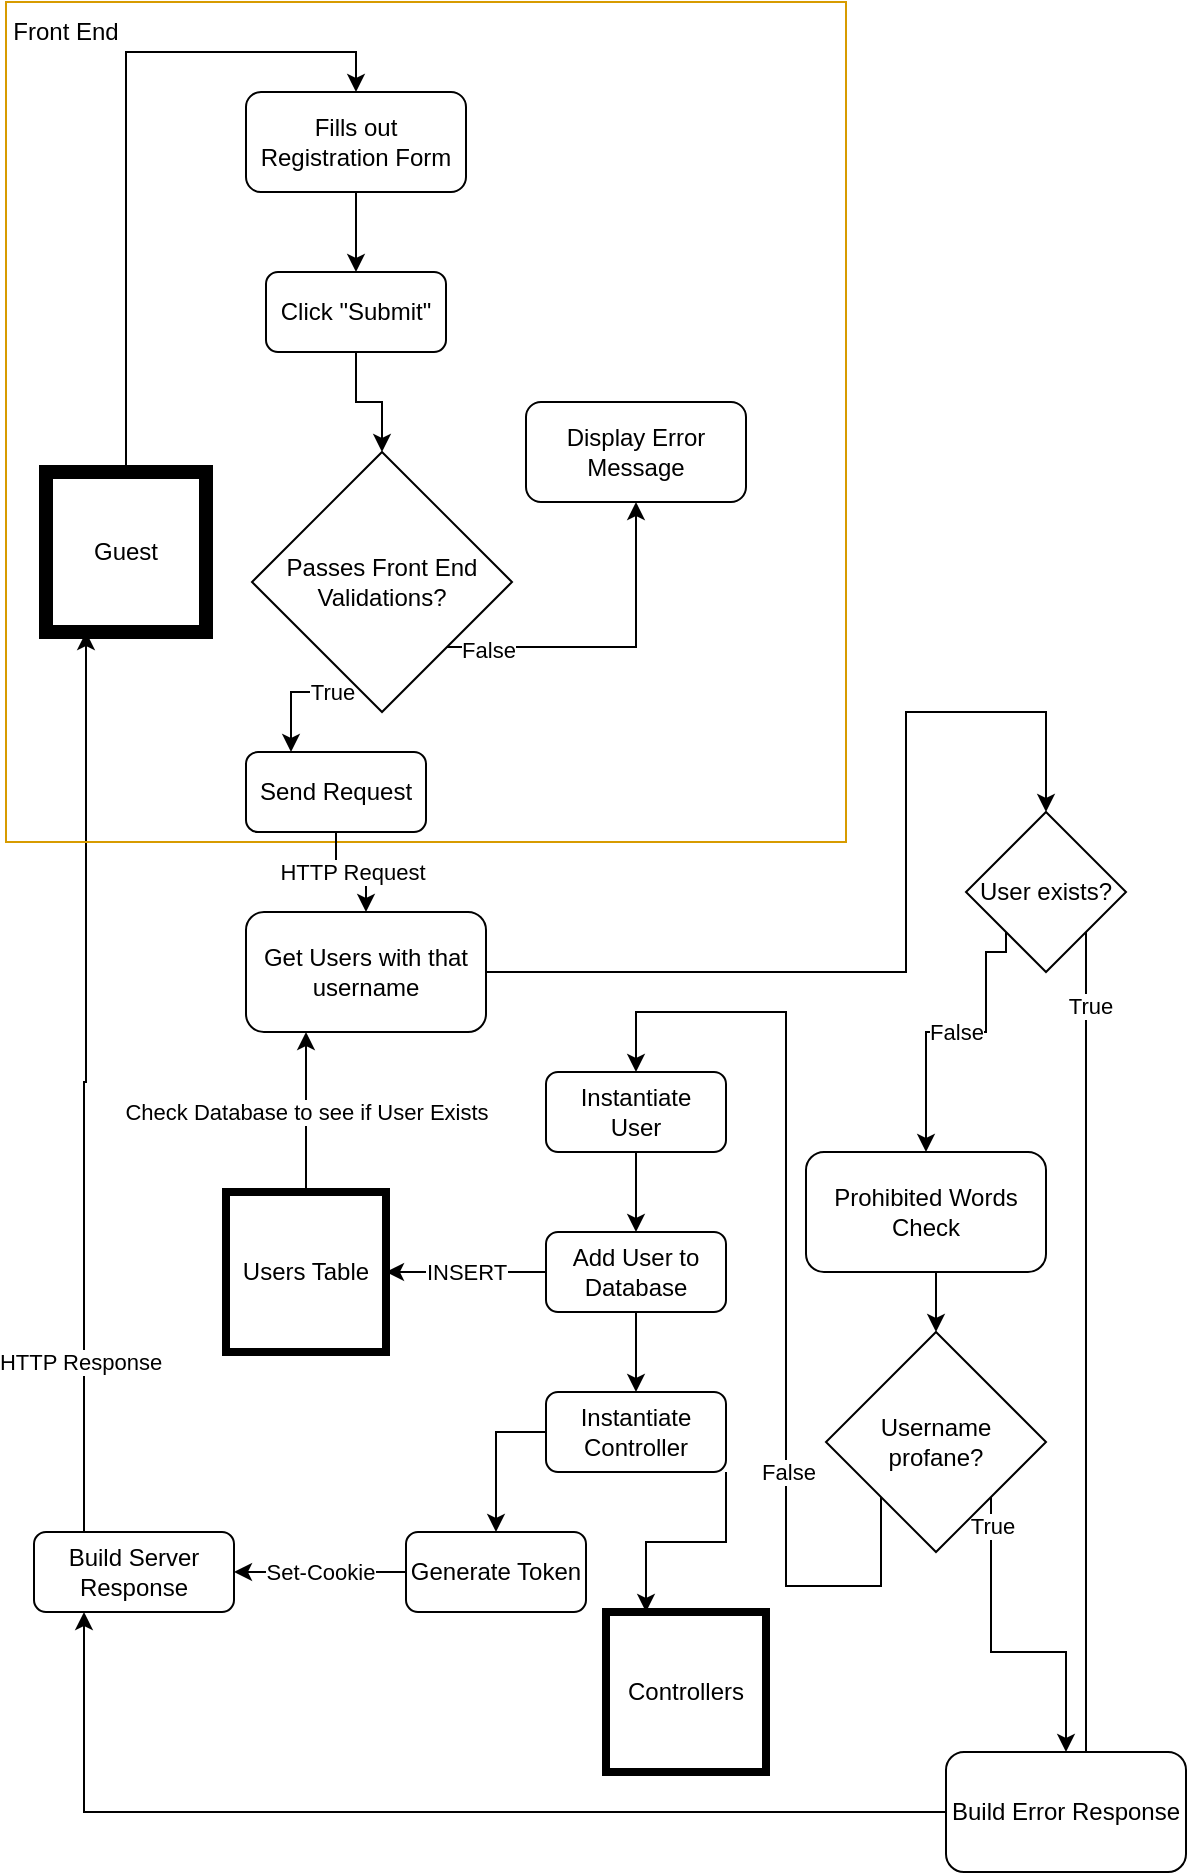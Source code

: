 <mxfile version="20.5.3" type="device"><diagram id="WSK1lL6db4Cjhfm8yJoq" name="Page-1"><mxGraphModel dx="1612" dy="1268" grid="1" gridSize="10" guides="1" tooltips="1" connect="1" arrows="1" fold="1" page="1" pageScale="1" pageWidth="850" pageHeight="1100" math="0" shadow="0"><root><mxCell id="0"/><mxCell id="1" parent="0"/><mxCell id="9bb377eLOelTvAH3Caca-6" style="edgeStyle=orthogonalEdgeStyle;rounded=0;orthogonalLoop=1;jettySize=auto;html=1;exitX=0.5;exitY=0;exitDx=0;exitDy=0;entryX=0.5;entryY=0;entryDx=0;entryDy=0;" parent="1" source="9bb377eLOelTvAH3Caca-1" target="9bb377eLOelTvAH3Caca-3" edge="1"><mxGeometry relative="1" as="geometry"/></mxCell><mxCell id="9bb377eLOelTvAH3Caca-1" value="Guest" style="whiteSpace=wrap;html=1;aspect=fixed;strokeWidth=7;" parent="1" vertex="1"><mxGeometry x="30" y="260" width="80" height="80" as="geometry"/></mxCell><mxCell id="7F0IwKNGwDFXqgNuY6ms-13" style="edgeStyle=orthogonalEdgeStyle;rounded=0;orthogonalLoop=1;jettySize=auto;html=1;exitX=0.5;exitY=1;exitDx=0;exitDy=0;" edge="1" parent="1" source="9bb377eLOelTvAH3Caca-3" target="9bb377eLOelTvAH3Caca-5"><mxGeometry relative="1" as="geometry"/></mxCell><mxCell id="9bb377eLOelTvAH3Caca-3" value="Fills out Registration Form" style="rounded=1;whiteSpace=wrap;html=1;strokeWidth=1;" parent="1" vertex="1"><mxGeometry x="130" y="70" width="110" height="50" as="geometry"/></mxCell><mxCell id="7F0IwKNGwDFXqgNuY6ms-14" style="edgeStyle=orthogonalEdgeStyle;rounded=0;orthogonalLoop=1;jettySize=auto;html=1;exitX=0.5;exitY=1;exitDx=0;exitDy=0;entryX=0.5;entryY=0;entryDx=0;entryDy=0;" edge="1" parent="1" source="9bb377eLOelTvAH3Caca-5" target="7F0IwKNGwDFXqgNuY6ms-6"><mxGeometry relative="1" as="geometry"/></mxCell><mxCell id="9bb377eLOelTvAH3Caca-5" value="Click &quot;Submit&quot;" style="rounded=1;whiteSpace=wrap;html=1;strokeWidth=1;" parent="1" vertex="1"><mxGeometry x="140" y="160" width="90" height="40" as="geometry"/></mxCell><mxCell id="9bb377eLOelTvAH3Caca-18" style="edgeStyle=orthogonalEdgeStyle;rounded=0;orthogonalLoop=1;jettySize=auto;html=1;exitX=1;exitY=0.5;exitDx=0;exitDy=0;entryX=0.5;entryY=0;entryDx=0;entryDy=0;" parent="1" source="9bb377eLOelTvAH3Caca-8" target="9bb377eLOelTvAH3Caca-17" edge="1"><mxGeometry relative="1" as="geometry"><Array as="points"><mxPoint x="460" y="510"/><mxPoint x="460" y="380"/><mxPoint x="530" y="380"/></Array></mxGeometry></mxCell><mxCell id="9bb377eLOelTvAH3Caca-8" value="Get Users with that username" style="rounded=1;whiteSpace=wrap;html=1;strokeWidth=1;" parent="1" vertex="1"><mxGeometry x="130" y="480" width="120" height="60" as="geometry"/></mxCell><mxCell id="7F0IwKNGwDFXqgNuY6ms-17" value="INSERT" style="edgeStyle=orthogonalEdgeStyle;rounded=0;orthogonalLoop=1;jettySize=auto;html=1;exitX=0;exitY=0.5;exitDx=0;exitDy=0;entryX=1;entryY=0.5;entryDx=0;entryDy=0;" edge="1" parent="1" source="9bb377eLOelTvAH3Caca-11" target="9bb377eLOelTvAH3Caca-15"><mxGeometry relative="1" as="geometry"/></mxCell><mxCell id="7F0IwKNGwDFXqgNuY6ms-23" style="edgeStyle=orthogonalEdgeStyle;rounded=0;orthogonalLoop=1;jettySize=auto;html=1;exitX=0.5;exitY=1;exitDx=0;exitDy=0;entryX=0.5;entryY=0;entryDx=0;entryDy=0;" edge="1" parent="1" source="9bb377eLOelTvAH3Caca-11" target="7F0IwKNGwDFXqgNuY6ms-22"><mxGeometry relative="1" as="geometry"/></mxCell><mxCell id="9bb377eLOelTvAH3Caca-11" value="Add User to Database" style="rounded=1;whiteSpace=wrap;html=1;strokeWidth=1;" parent="1" vertex="1"><mxGeometry x="280" y="640" width="90" height="40" as="geometry"/></mxCell><mxCell id="9bb377eLOelTvAH3Caca-37" style="edgeStyle=orthogonalEdgeStyle;rounded=0;orthogonalLoop=1;jettySize=auto;html=1;exitX=0.25;exitY=0;exitDx=0;exitDy=0;entryX=0.25;entryY=1;entryDx=0;entryDy=0;" parent="1" source="9bb377eLOelTvAH3Caca-13" target="9bb377eLOelTvAH3Caca-1" edge="1"><mxGeometry relative="1" as="geometry"/></mxCell><mxCell id="9bb377eLOelTvAH3Caca-38" value="HTTP Response" style="edgeLabel;html=1;align=center;verticalAlign=middle;resizable=0;points=[];" parent="9bb377eLOelTvAH3Caca-37" vertex="1" connectable="0"><mxGeometry x="-0.621" y="2" relative="1" as="geometry"><mxPoint as="offset"/></mxGeometry></mxCell><mxCell id="9bb377eLOelTvAH3Caca-13" value="Build Server Response" style="rounded=1;whiteSpace=wrap;html=1;strokeWidth=1;" parent="1" vertex="1"><mxGeometry x="24" y="790" width="100" height="40" as="geometry"/></mxCell><mxCell id="9bb377eLOelTvAH3Caca-16" value="Check Database to see if User Exists" style="edgeStyle=orthogonalEdgeStyle;rounded=0;orthogonalLoop=1;jettySize=auto;html=1;exitX=0.5;exitY=0;exitDx=0;exitDy=0;entryX=0.25;entryY=1;entryDx=0;entryDy=0;" parent="1" source="9bb377eLOelTvAH3Caca-15" target="9bb377eLOelTvAH3Caca-8" edge="1"><mxGeometry relative="1" as="geometry"/></mxCell><mxCell id="9bb377eLOelTvAH3Caca-15" value="Users Table" style="whiteSpace=wrap;html=1;aspect=fixed;strokeWidth=4;" parent="1" vertex="1"><mxGeometry x="120" y="620" width="80" height="80" as="geometry"/></mxCell><mxCell id="9bb377eLOelTvAH3Caca-54" style="edgeStyle=orthogonalEdgeStyle;rounded=0;orthogonalLoop=1;jettySize=auto;html=1;exitX=1;exitY=1;exitDx=0;exitDy=0;" parent="1" source="9bb377eLOelTvAH3Caca-17" edge="1"><mxGeometry relative="1" as="geometry"><mxPoint x="550" y="940" as="targetPoint"/></mxGeometry></mxCell><mxCell id="9bb377eLOelTvAH3Caca-55" value="True" style="edgeLabel;html=1;align=center;verticalAlign=middle;resizable=0;points=[];" parent="9bb377eLOelTvAH3Caca-54" vertex="1" connectable="0"><mxGeometry x="-0.835" y="2" relative="1" as="geometry"><mxPoint as="offset"/></mxGeometry></mxCell><mxCell id="9bb377eLOelTvAH3Caca-17" value="User exists?" style="rhombus;whiteSpace=wrap;html=1;strokeWidth=1;" parent="1" vertex="1"><mxGeometry x="490" y="430" width="80" height="80" as="geometry"/></mxCell><mxCell id="9bb377eLOelTvAH3Caca-34" style="edgeStyle=orthogonalEdgeStyle;rounded=0;orthogonalLoop=1;jettySize=auto;html=1;exitX=0;exitY=0.5;exitDx=0;exitDy=0;entryX=0.25;entryY=1;entryDx=0;entryDy=0;" parent="1" source="9bb377eLOelTvAH3Caca-23" target="9bb377eLOelTvAH3Caca-13" edge="1"><mxGeometry relative="1" as="geometry"/></mxCell><mxCell id="9bb377eLOelTvAH3Caca-23" value="Build Error Response" style="rounded=1;whiteSpace=wrap;html=1;strokeWidth=1;" parent="1" vertex="1"><mxGeometry x="480" y="900" width="120" height="60" as="geometry"/></mxCell><mxCell id="9bb377eLOelTvAH3Caca-48" value="False" style="edgeStyle=orthogonalEdgeStyle;rounded=0;orthogonalLoop=1;jettySize=auto;html=1;exitX=0;exitY=1;exitDx=0;exitDy=0;entryX=0.5;entryY=0;entryDx=0;entryDy=0;" parent="1" source="9bb377eLOelTvAH3Caca-17" target="9bb377eLOelTvAH3Caca-46" edge="1"><mxGeometry relative="1" as="geometry"><mxPoint x="405" y="540" as="sourcePoint"/><Array as="points"><mxPoint x="510" y="500"/><mxPoint x="500" y="500"/><mxPoint x="500" y="540"/><mxPoint x="470" y="540"/></Array></mxGeometry></mxCell><mxCell id="9bb377eLOelTvAH3Caca-42" style="edgeStyle=orthogonalEdgeStyle;rounded=0;orthogonalLoop=1;jettySize=auto;html=1;exitX=0;exitY=1;exitDx=0;exitDy=0;entryX=0.5;entryY=0;entryDx=0;entryDy=0;" parent="1" source="9bb377eLOelTvAH3Caca-41" target="7F0IwKNGwDFXqgNuY6ms-20" edge="1"><mxGeometry relative="1" as="geometry"><Array as="points"><mxPoint x="448" y="817"/><mxPoint x="400" y="817"/><mxPoint x="400" y="530"/><mxPoint x="325" y="530"/></Array><mxPoint x="300" y="590" as="targetPoint"/></mxGeometry></mxCell><mxCell id="9bb377eLOelTvAH3Caca-47" value="False" style="edgeLabel;html=1;align=center;verticalAlign=middle;resizable=0;points=[];" parent="9bb377eLOelTvAH3Caca-42" vertex="1" connectable="0"><mxGeometry x="-0.383" y="-1" relative="1" as="geometry"><mxPoint as="offset"/></mxGeometry></mxCell><mxCell id="9bb377eLOelTvAH3Caca-52" style="edgeStyle=orthogonalEdgeStyle;rounded=0;orthogonalLoop=1;jettySize=auto;html=1;exitX=1;exitY=1;exitDx=0;exitDy=0;entryX=0.5;entryY=0;entryDx=0;entryDy=0;" parent="1" source="9bb377eLOelTvAH3Caca-41" target="9bb377eLOelTvAH3Caca-23" edge="1"><mxGeometry relative="1" as="geometry"/></mxCell><mxCell id="9bb377eLOelTvAH3Caca-57" value="True" style="edgeLabel;html=1;align=center;verticalAlign=middle;resizable=0;points=[];" parent="9bb377eLOelTvAH3Caca-52" vertex="1" connectable="0"><mxGeometry x="-0.832" relative="1" as="geometry"><mxPoint as="offset"/></mxGeometry></mxCell><mxCell id="9bb377eLOelTvAH3Caca-41" value="Username &lt;br&gt;profane?" style="rhombus;whiteSpace=wrap;html=1;strokeWidth=1;" parent="1" vertex="1"><mxGeometry x="420" y="690" width="110" height="110" as="geometry"/></mxCell><mxCell id="9bb377eLOelTvAH3Caca-49" style="edgeStyle=orthogonalEdgeStyle;rounded=0;orthogonalLoop=1;jettySize=auto;html=1;exitX=0.75;exitY=1;exitDx=0;exitDy=0;entryX=0.5;entryY=0;entryDx=0;entryDy=0;" parent="1" source="9bb377eLOelTvAH3Caca-46" target="9bb377eLOelTvAH3Caca-41" edge="1"><mxGeometry relative="1" as="geometry"/></mxCell><mxCell id="9bb377eLOelTvAH3Caca-46" value="Prohibited Words Check" style="rounded=1;whiteSpace=wrap;html=1;strokeWidth=1;" parent="1" vertex="1"><mxGeometry x="410" y="600" width="120" height="60" as="geometry"/></mxCell><mxCell id="9bb377eLOelTvAH3Caca-58" value="" style="whiteSpace=wrap;html=1;aspect=fixed;strokeWidth=1;fillColor=none;strokeColor=#d79b00;" parent="1" vertex="1"><mxGeometry x="10" y="25" width="420" height="420" as="geometry"/></mxCell><mxCell id="9bb377eLOelTvAH3Caca-60" value="Front End" style="text;html=1;strokeColor=none;fillColor=none;align=center;verticalAlign=middle;whiteSpace=wrap;rounded=0;strokeWidth=1;" parent="1" vertex="1"><mxGeometry x="10" y="25" width="60" height="30" as="geometry"/></mxCell><mxCell id="7F0IwKNGwDFXqgNuY6ms-10" style="edgeStyle=orthogonalEdgeStyle;rounded=0;orthogonalLoop=1;jettySize=auto;html=1;exitX=1;exitY=1;exitDx=0;exitDy=0;entryX=0.5;entryY=1;entryDx=0;entryDy=0;" edge="1" parent="1" source="7F0IwKNGwDFXqgNuY6ms-6" target="7F0IwKNGwDFXqgNuY6ms-7"><mxGeometry relative="1" as="geometry"><Array as="points"><mxPoint x="325" y="348"/></Array></mxGeometry></mxCell><mxCell id="7F0IwKNGwDFXqgNuY6ms-15" value="False" style="edgeLabel;html=1;align=center;verticalAlign=middle;resizable=0;points=[];" vertex="1" connectable="0" parent="7F0IwKNGwDFXqgNuY6ms-10"><mxGeometry x="-0.752" relative="1" as="geometry"><mxPoint y="1" as="offset"/></mxGeometry></mxCell><mxCell id="7F0IwKNGwDFXqgNuY6ms-12" value="True" style="edgeStyle=orthogonalEdgeStyle;rounded=0;orthogonalLoop=1;jettySize=auto;html=1;exitX=0;exitY=1;exitDx=0;exitDy=0;entryX=0.25;entryY=0;entryDx=0;entryDy=0;" edge="1" parent="1" source="7F0IwKNGwDFXqgNuY6ms-6" target="7F0IwKNGwDFXqgNuY6ms-11"><mxGeometry relative="1" as="geometry"><Array as="points"><mxPoint x="183" y="370"/><mxPoint x="153" y="370"/></Array></mxGeometry></mxCell><mxCell id="7F0IwKNGwDFXqgNuY6ms-6" value="Passes Front End Validations?" style="rhombus;whiteSpace=wrap;html=1;strokeWidth=1;" vertex="1" parent="1"><mxGeometry x="133" y="250" width="130" height="130" as="geometry"/></mxCell><mxCell id="7F0IwKNGwDFXqgNuY6ms-7" value="Display Error Message" style="rounded=1;whiteSpace=wrap;html=1;strokeWidth=1;" vertex="1" parent="1"><mxGeometry x="270" y="225" width="110" height="50" as="geometry"/></mxCell><mxCell id="7F0IwKNGwDFXqgNuY6ms-16" value="HTTP Request" style="edgeStyle=orthogonalEdgeStyle;rounded=0;orthogonalLoop=1;jettySize=auto;html=1;exitX=0.5;exitY=1;exitDx=0;exitDy=0;" edge="1" parent="1" source="7F0IwKNGwDFXqgNuY6ms-11" target="9bb377eLOelTvAH3Caca-8"><mxGeometry relative="1" as="geometry"/></mxCell><mxCell id="7F0IwKNGwDFXqgNuY6ms-11" value="Send Request" style="rounded=1;whiteSpace=wrap;html=1;strokeWidth=1;" vertex="1" parent="1"><mxGeometry x="130" y="400" width="90" height="40" as="geometry"/></mxCell><mxCell id="7F0IwKNGwDFXqgNuY6ms-26" value="Set-Cookie" style="edgeStyle=orthogonalEdgeStyle;rounded=0;orthogonalLoop=1;jettySize=auto;html=1;exitX=0;exitY=0.5;exitDx=0;exitDy=0;entryX=1;entryY=0.5;entryDx=0;entryDy=0;" edge="1" parent="1" source="7F0IwKNGwDFXqgNuY6ms-18" target="9bb377eLOelTvAH3Caca-13"><mxGeometry relative="1" as="geometry"/></mxCell><mxCell id="7F0IwKNGwDFXqgNuY6ms-18" value="Generate Token" style="rounded=1;whiteSpace=wrap;html=1;strokeWidth=1;" vertex="1" parent="1"><mxGeometry x="210" y="790" width="90" height="40" as="geometry"/></mxCell><mxCell id="7F0IwKNGwDFXqgNuY6ms-19" value="Controllers" style="whiteSpace=wrap;html=1;aspect=fixed;strokeWidth=4;" vertex="1" parent="1"><mxGeometry x="310" y="830" width="80" height="80" as="geometry"/></mxCell><mxCell id="7F0IwKNGwDFXqgNuY6ms-21" style="edgeStyle=orthogonalEdgeStyle;rounded=0;orthogonalLoop=1;jettySize=auto;html=1;exitX=0.5;exitY=1;exitDx=0;exitDy=0;entryX=0.5;entryY=0;entryDx=0;entryDy=0;" edge="1" parent="1" source="7F0IwKNGwDFXqgNuY6ms-20" target="9bb377eLOelTvAH3Caca-11"><mxGeometry relative="1" as="geometry"/></mxCell><mxCell id="7F0IwKNGwDFXqgNuY6ms-20" value="Instantiate&lt;br&gt;User" style="rounded=1;whiteSpace=wrap;html=1;strokeWidth=1;" vertex="1" parent="1"><mxGeometry x="280" y="560" width="90" height="40" as="geometry"/></mxCell><mxCell id="7F0IwKNGwDFXqgNuY6ms-24" style="edgeStyle=orthogonalEdgeStyle;rounded=0;orthogonalLoop=1;jettySize=auto;html=1;exitX=1;exitY=1;exitDx=0;exitDy=0;entryX=0.25;entryY=0;entryDx=0;entryDy=0;" edge="1" parent="1" source="7F0IwKNGwDFXqgNuY6ms-22" target="7F0IwKNGwDFXqgNuY6ms-19"><mxGeometry relative="1" as="geometry"/></mxCell><mxCell id="7F0IwKNGwDFXqgNuY6ms-25" style="edgeStyle=orthogonalEdgeStyle;rounded=0;orthogonalLoop=1;jettySize=auto;html=1;exitX=0;exitY=0.5;exitDx=0;exitDy=0;entryX=0.5;entryY=0;entryDx=0;entryDy=0;" edge="1" parent="1" source="7F0IwKNGwDFXqgNuY6ms-22" target="7F0IwKNGwDFXqgNuY6ms-18"><mxGeometry relative="1" as="geometry"/></mxCell><mxCell id="7F0IwKNGwDFXqgNuY6ms-22" value="Instantiate&lt;br&gt;Controller" style="rounded=1;whiteSpace=wrap;html=1;strokeWidth=1;" vertex="1" parent="1"><mxGeometry x="280" y="720" width="90" height="40" as="geometry"/></mxCell></root></mxGraphModel></diagram></mxfile>